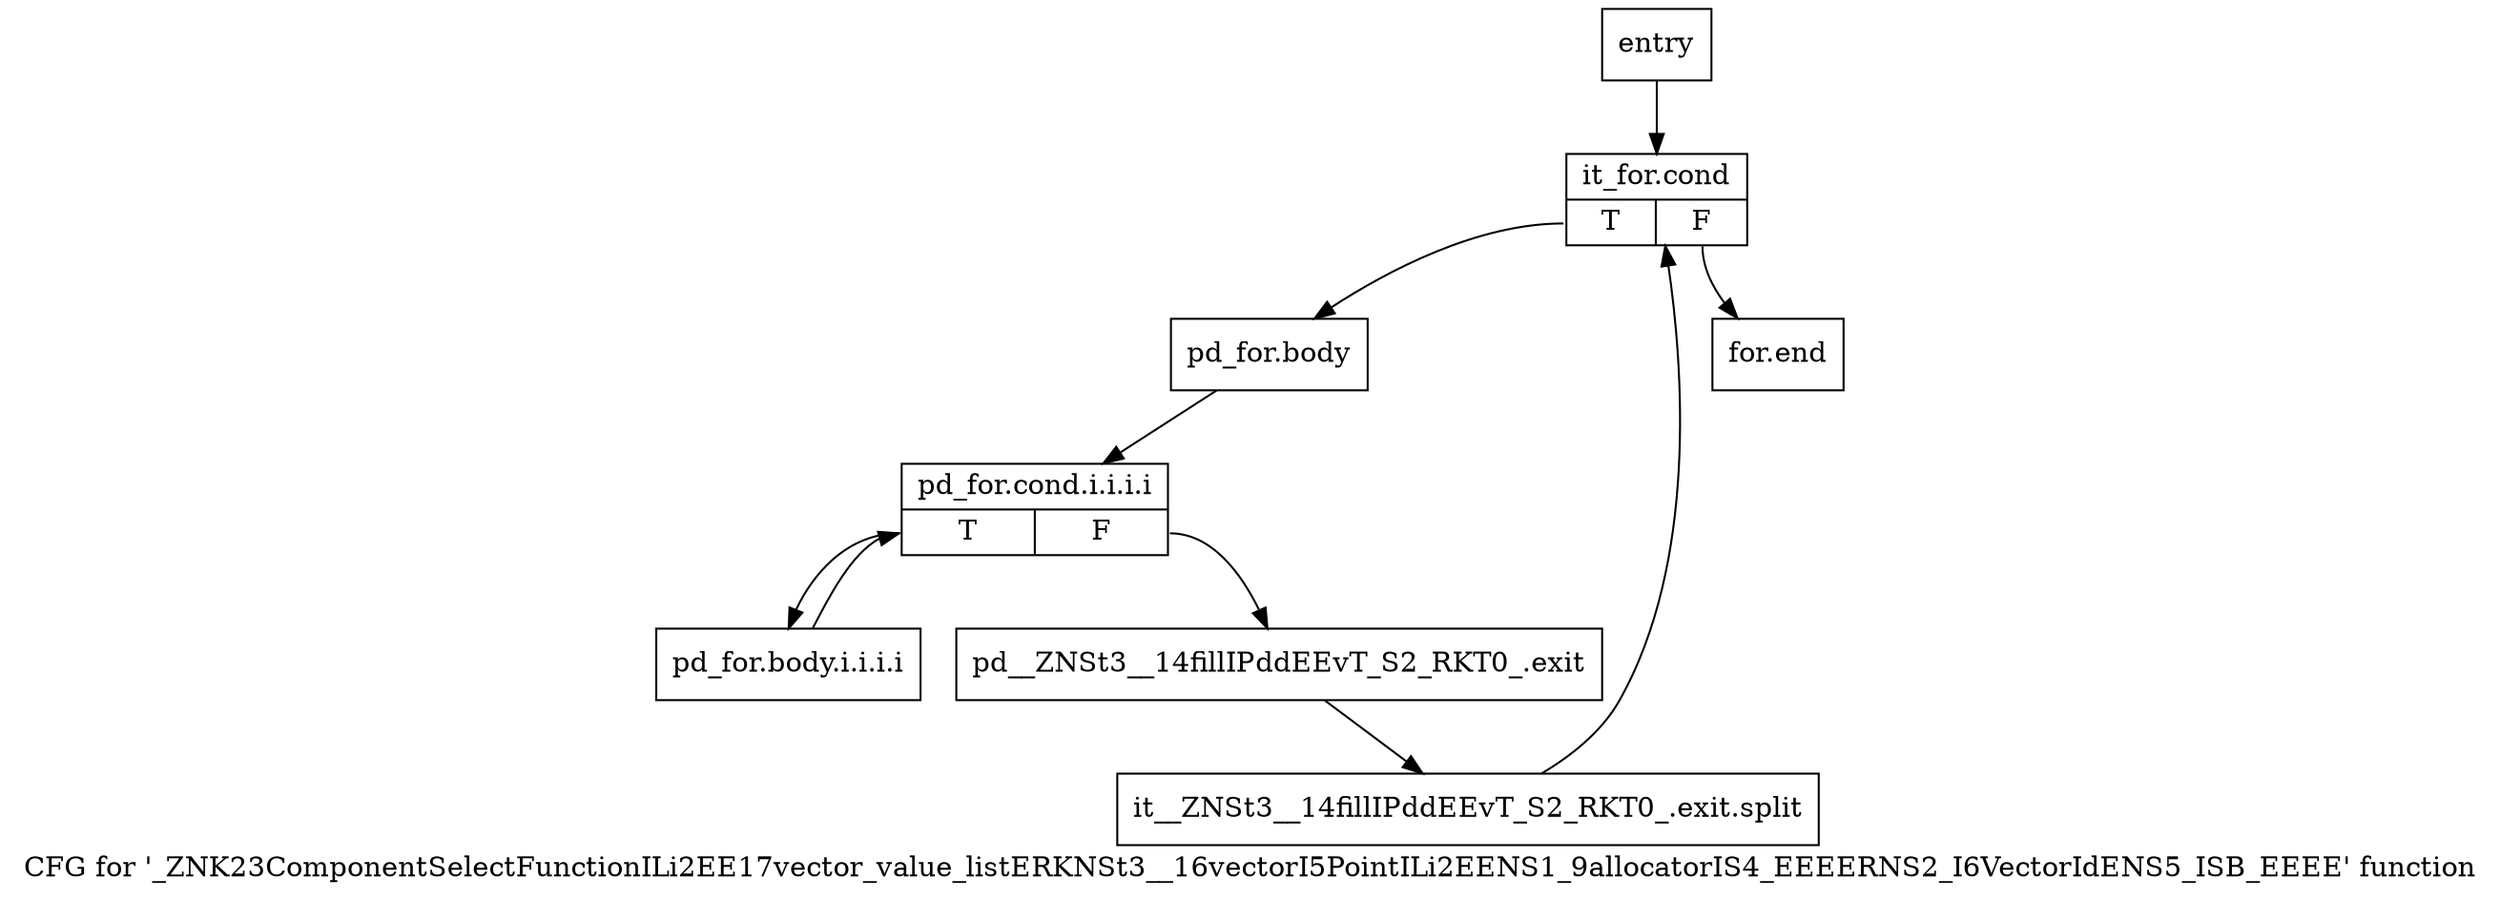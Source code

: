 digraph "CFG for '_ZNK23ComponentSelectFunctionILi2EE17vector_value_listERKNSt3__16vectorI5PointILi2EENS1_9allocatorIS4_EEEERNS2_I6VectorIdENS5_ISB_EEEE' function" {
	label="CFG for '_ZNK23ComponentSelectFunctionILi2EE17vector_value_listERKNSt3__16vectorI5PointILi2EENS1_9allocatorIS4_EEEERNS2_I6VectorIdENS5_ISB_EEEE' function";

	Node0x57fdee0 [shape=record,label="{entry}"];
	Node0x57fdee0 -> Node0x57fdf30;
	Node0x57fdf30 [shape=record,label="{it_for.cond|{<s0>T|<s1>F}}"];
	Node0x57fdf30:s0 -> Node0x57fdf80;
	Node0x57fdf30:s1 -> Node0x57fe0c0;
	Node0x57fdf80 [shape=record,label="{pd_for.body}"];
	Node0x57fdf80 -> Node0x57fdfd0;
	Node0x57fdfd0 [shape=record,label="{pd_for.cond.i.i.i.i|{<s0>T|<s1>F}}"];
	Node0x57fdfd0:s0 -> Node0x57fe020;
	Node0x57fdfd0:s1 -> Node0x57fe070;
	Node0x57fe020 [shape=record,label="{pd_for.body.i.i.i.i}"];
	Node0x57fe020 -> Node0x57fdfd0;
	Node0x57fe070 [shape=record,label="{pd__ZNSt3__14fillIPddEEvT_S2_RKT0_.exit}"];
	Node0x57fe070 -> Node0xa77e880;
	Node0xa77e880 [shape=record,label="{it__ZNSt3__14fillIPddEEvT_S2_RKT0_.exit.split}"];
	Node0xa77e880 -> Node0x57fdf30;
	Node0x57fe0c0 [shape=record,label="{for.end}"];
}
